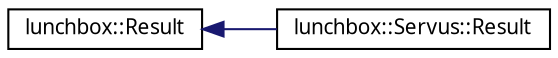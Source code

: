 digraph "Graphical Class Hierarchy"
{
  edge [fontname="Sans",fontsize="10",labelfontname="Sans",labelfontsize="10"];
  node [fontname="Sans",fontsize="10",shape=record];
  rankdir="LR";
  Node1 [label="lunchbox::Result",height=0.2,width=0.4,color="black", fillcolor="white", style="filled",URL="$classlunchbox_1_1_result.html",tooltip="A result returns an error code and behaves like a boolean. "];
  Node1 -> Node2 [dir="back",color="midnightblue",fontsize="10",style="solid",fontname="Sans"];
  Node2 [label="lunchbox::Servus::Result",height=0.2,width=0.4,color="black", fillcolor="white", style="filled",URL="$classlunchbox_1_1_servus_1_1_result.html",tooltip="The ZeroConf operation result code. "];
}
